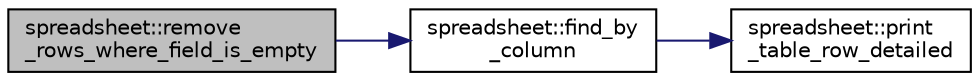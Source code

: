 digraph "spreadsheet::remove_rows_where_field_is_empty"
{
  edge [fontname="Helvetica",fontsize="10",labelfontname="Helvetica",labelfontsize="10"];
  node [fontname="Helvetica",fontsize="10",shape=record];
  rankdir="LR";
  Node252 [label="spreadsheet::remove\l_rows_where_field_is_empty",height=0.2,width=0.4,color="black", fillcolor="grey75", style="filled", fontcolor="black"];
  Node252 -> Node253 [color="midnightblue",fontsize="10",style="solid",fontname="Helvetica"];
  Node253 [label="spreadsheet::find_by\l_column",height=0.2,width=0.4,color="black", fillcolor="white", style="filled",URL="$d8/d11/classspreadsheet.html#ab4331f5b9d533ced7946faec1cb61cff"];
  Node253 -> Node254 [color="midnightblue",fontsize="10",style="solid",fontname="Helvetica"];
  Node254 [label="spreadsheet::print\l_table_row_detailed",height=0.2,width=0.4,color="black", fillcolor="white", style="filled",URL="$d8/d11/classspreadsheet.html#a41f4f67132bed364fded7a94e9e5bc95"];
}
